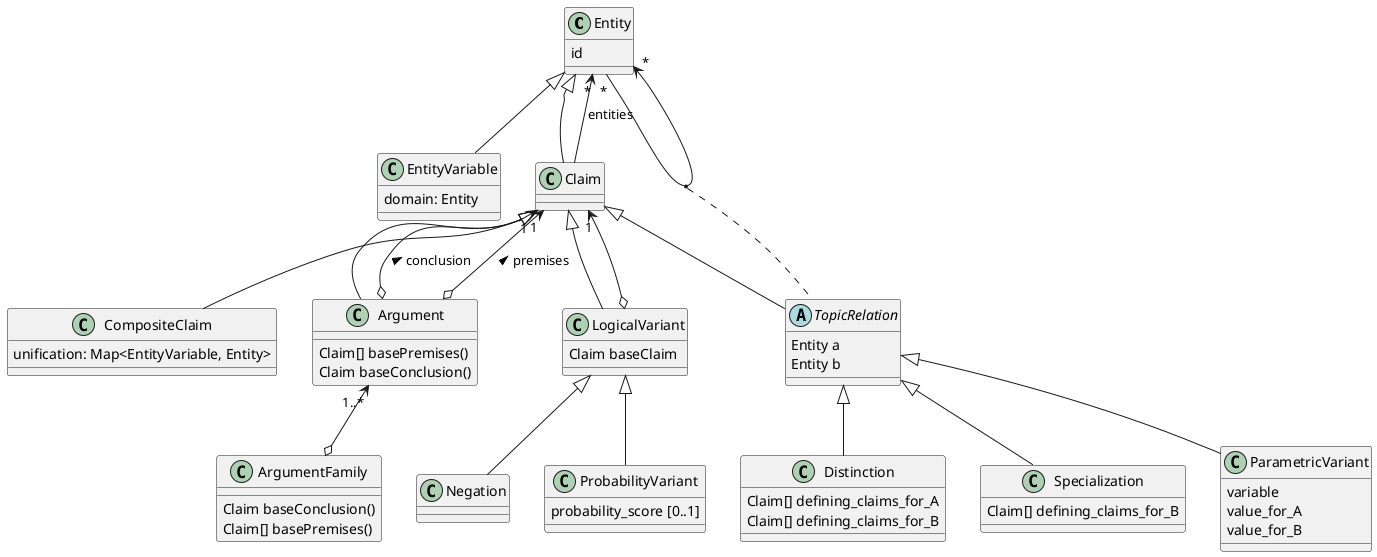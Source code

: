 @startuml


class Entity {
  id
}

Entity <|-- EntityVariable

class EntityVariable {
  domain: Entity
}


Entity <|-- Claim

Entity "*" <-- Claim : entities

Claim <|-- CompositeClaim

class CompositeClaim {
  unification: Map<EntityVariable, Entity>
}

Claim <|-- Argument

class Argument {
  ' A causal or epistemic link between premises and conclusions.
  ' logical entailment is a case of epistemic link
  ' (Maybe distinguish those cases?)
  ' I think deontic links always "ride" on a causal link,
  ' but maybe they still need to be distinguished
  Claim[] basePremises()
  ' the base claim of each premise
  Claim baseConclusion()
  ' the base claim of the conclusion
}

Argument o--> "1" Claim : > conclusion
' Conclusions can be Probability Variants as well
Argument o--> "1" Claim : > premises
' Premises are either Base Claim, or Negation thereof

Claim <|-- LogicalVariant
Claim "1" <--o LogicalVariant

' TODO: ClaimFormula, i.e. a Claim with an unbound variable.
' Important for defining_claims, parametricVariants...

class LogicalVariant {
  ' A variant of the base claim which is either the negation or some probability value (formal or not)
  Claim baseClaim
}

class Negation {
}

class ProbabilityVariant {
  probability_score [0..1]
}

Entity "*" --> "*" Entity
(Entity, Entity) . TopicRelation

Claim <|-- TopicRelation

abstract class TopicRelation  {
  Entity a
  Entity b
}

TopicRelation <|-- Distinction

class Distinction {
  ' mutually exclusive categories or different entities
  Claim[] defining_claims_for_A
  Claim[] defining_claims_for_B
}

TopicRelation <|-- Specialization

class Specialization {
  ' subclassOf, instanceOf
  Claim[] defining_claims_for_B
}

TopicRelation <|-- ParametricVariant
class ParametricVariant {
  ' This variant only(?) applies to comparison between ParametricClaims, not Entities in general
  ' TODO: those claims vary through some parameter (or entity?)
  ' The distinction between entities and qualities, if any, must be developed
  variable
  value_for_A
  value_for_B
}

LogicalVariant <|-- Negation
LogicalVariant <|-- ProbabilityVariant

class ArgumentFamily {
  Claim baseConclusion()
  Claim[] basePremises()
  ' The basePremises and baseConclusion must be the same for each member of the family.
}

Argument "1..*" <--o ArgumentFamily
' Entity <|-- ArgumentFamily

' TODO: A Story is a coherent set of Claims (this happened),
' causal Arguments (This happened because of this) and Valuations
' (this happening was un/desirable).

@enduml
